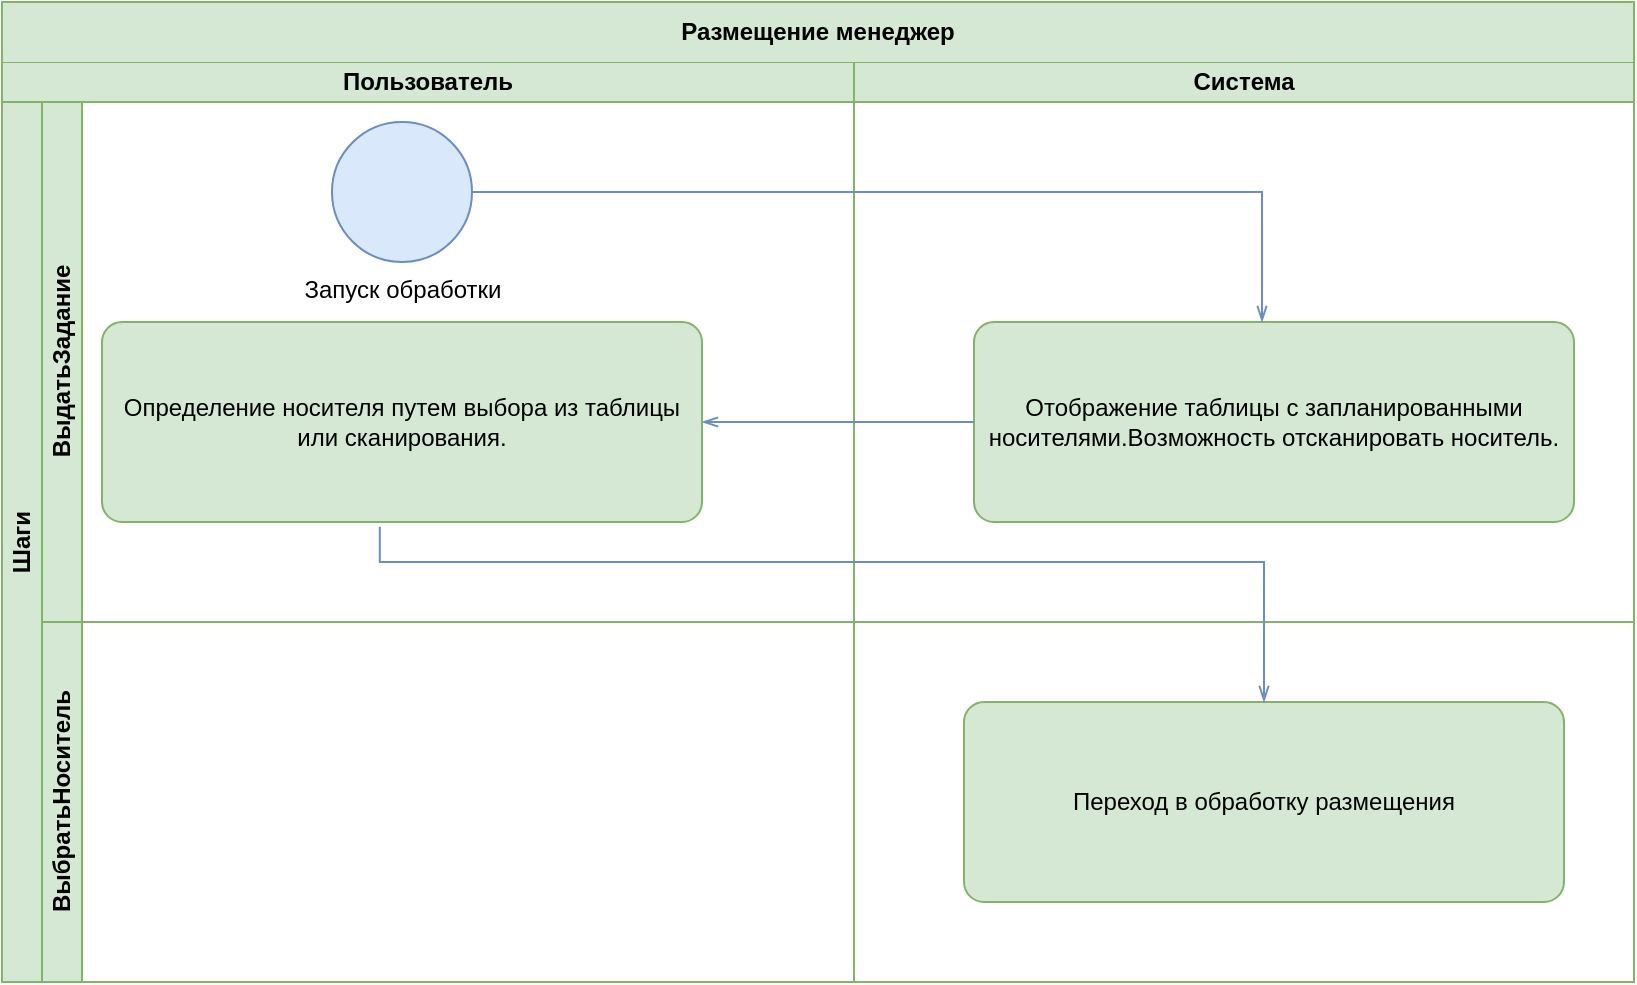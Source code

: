 <mxfile version="20.6.0" type="github">
  <diagram id="lS7HPwzp3S88eX9oaWHC" name="Страница 1">
    <mxGraphModel dx="1414" dy="3125" grid="1" gridSize="10" guides="1" tooltips="1" connect="1" arrows="1" fold="1" page="1" pageScale="1" pageWidth="827" pageHeight="1169" math="0" shadow="0">
      <root>
        <mxCell id="0" />
        <mxCell id="pbdZzH9BzlkMKFEg-Ah4-12" value="Шаги" style="locked=1;" parent="0" visible="0" />
        <mxCell id="1" style="" parent="0" />
        <mxCell id="pbdZzH9BzlkMKFEg-Ah4-5" value="Шаги&lt;br&gt;" style="swimlane;html=1;childLayout=stackLayout;resizeParent=1;resizeParentMax=0;horizontal=0;startSize=20;horizontalStack=0;whiteSpace=wrap;fillColor=#d5e8d4;strokeColor=#82b366;" vertex="1" parent="1">
          <mxGeometry x="6" y="-2280" width="816" height="440" as="geometry" />
        </mxCell>
        <mxCell id="pbdZzH9BzlkMKFEg-Ah4-8" value="ВыдатьЗадание&lt;br&gt;" style="swimlane;html=1;startSize=20;horizontal=0;fillColor=#d5e8d4;strokeColor=#82b366;" vertex="1" parent="pbdZzH9BzlkMKFEg-Ah4-5">
          <mxGeometry x="20" width="796" height="260" as="geometry" />
        </mxCell>
        <mxCell id="pbdZzH9BzlkMKFEg-Ah4-7" value="ВыбратьНоситель" style="swimlane;html=1;startSize=20;horizontal=0;fillColor=#d5e8d4;strokeColor=#82b366;" vertex="1" parent="pbdZzH9BzlkMKFEg-Ah4-5">
          <mxGeometry x="20" y="260" width="796" height="180" as="geometry" />
        </mxCell>
        <mxCell id="pbdZzH9BzlkMKFEg-Ah4-16" value="Пользователь" style="swimlane;startSize=20;whiteSpace=wrap;html=1;fillColor=#d5e8d4;strokeColor=#82b366;" vertex="1" parent="1">
          <mxGeometry x="6" y="-2300" width="426" height="460" as="geometry" />
        </mxCell>
        <mxCell id="pbdZzH9BzlkMKFEg-Ah4-22" value="Определение носителя путем выбора из таблицы или сканирования." style="points=[[0.25,0,0],[0.5,0,0],[0.75,0,0],[1,0.25,0],[1,0.5,0],[1,0.75,0],[0.75,1,0],[0.5,1,0],[0.25,1,0],[0,0.75,0],[0,0.5,0],[0,0.25,0]];shape=mxgraph.bpmn.task;whiteSpace=wrap;rectStyle=rounded;size=10;html=1;taskMarker=abstract;fillColor=#d5e8d4;strokeColor=#82b366;" vertex="1" parent="pbdZzH9BzlkMKFEg-Ah4-16">
          <mxGeometry x="50" y="130" width="300" height="100" as="geometry" />
        </mxCell>
        <mxCell id="pbdZzH9BzlkMKFEg-Ah4-19" value="Запуск обработки" style="points=[[0.145,0.145,0],[0.5,0,0],[0.855,0.145,0],[1,0.5,0],[0.855,0.855,0],[0.5,1,0],[0.145,0.855,0],[0,0.5,0]];shape=mxgraph.bpmn.event;html=1;verticalLabelPosition=bottom;labelBackgroundColor=#ffffff;verticalAlign=top;align=center;perimeter=ellipsePerimeter;outlineConnect=0;aspect=fixed;outline=standard;symbol=general;fillColor=#dae8fc;strokeColor=#6c8ebf;" vertex="1" parent="pbdZzH9BzlkMKFEg-Ah4-16">
          <mxGeometry x="165" y="30" width="70" height="70" as="geometry" />
        </mxCell>
        <mxCell id="pbdZzH9BzlkMKFEg-Ah4-17" value="Система&lt;br&gt;" style="swimlane;startSize=20;whiteSpace=wrap;html=1;fillColor=#d5e8d4;strokeColor=#82b366;" vertex="1" parent="1">
          <mxGeometry x="432" y="-2300" width="390" height="460" as="geometry" />
        </mxCell>
        <mxCell id="pbdZzH9BzlkMKFEg-Ah4-21" value="Отображение таблицы с запланированными носителями.Возможность отсканировать носитель." style="points=[[0.25,0,0],[0.5,0,0],[0.75,0,0],[1,0.25,0],[1,0.5,0],[1,0.75,0],[0.75,1,0],[0.5,1,0],[0.25,1,0],[0,0.75,0],[0,0.5,0],[0,0.25,0]];shape=mxgraph.bpmn.task;whiteSpace=wrap;rectStyle=rounded;size=10;html=1;taskMarker=abstract;fillColor=#d5e8d4;strokeColor=#82b366;" vertex="1" parent="pbdZzH9BzlkMKFEg-Ah4-17">
          <mxGeometry x="60" y="130" width="300" height="100" as="geometry" />
        </mxCell>
        <mxCell id="pbdZzH9BzlkMKFEg-Ah4-26" value="Переход в обработку размещения" style="points=[[0.25,0,0],[0.5,0,0],[0.75,0,0],[1,0.25,0],[1,0.5,0],[1,0.75,0],[0.75,1,0],[0.5,1,0],[0.25,1,0],[0,0.75,0],[0,0.5,0],[0,0.25,0]];shape=mxgraph.bpmn.task;whiteSpace=wrap;rectStyle=rounded;size=10;html=1;taskMarker=abstract;fillColor=#d5e8d4;strokeColor=#82b366;" vertex="1" parent="pbdZzH9BzlkMKFEg-Ah4-17">
          <mxGeometry x="55" y="320" width="300" height="100" as="geometry" />
        </mxCell>
        <mxCell id="pbdZzH9BzlkMKFEg-Ah4-23" value="" style="edgeStyle=elbowEdgeStyle;fontSize=12;html=1;endFill=0;startFill=0;endSize=6;startSize=6;endArrow=openThin;startArrow=none;rounded=0;entryX=1;entryY=0.5;entryDx=0;entryDy=0;entryPerimeter=0;exitX=0;exitY=0.5;exitDx=0;exitDy=0;exitPerimeter=0;fillColor=#dae8fc;strokeColor=#6c8ebf;" edge="1" parent="1" source="pbdZzH9BzlkMKFEg-Ah4-21" target="pbdZzH9BzlkMKFEg-Ah4-22">
          <mxGeometry width="160" relative="1" as="geometry">
            <mxPoint x="326" y="-1900" as="sourcePoint" />
            <mxPoint x="486" y="-1900" as="targetPoint" />
          </mxGeometry>
        </mxCell>
        <mxCell id="pbdZzH9BzlkMKFEg-Ah4-28" value="" style="edgeStyle=elbowEdgeStyle;fontSize=12;html=1;endFill=0;startFill=0;endSize=6;startSize=6;endArrow=openThin;startArrow=none;rounded=0;entryX=0.5;entryY=0;entryDx=0;entryDy=0;entryPerimeter=0;exitX=0.463;exitY=1.024;exitDx=0;exitDy=0;exitPerimeter=0;elbow=vertical;fillColor=#dae8fc;strokeColor=#6c8ebf;" edge="1" parent="1" source="pbdZzH9BzlkMKFEg-Ah4-22" target="pbdZzH9BzlkMKFEg-Ah4-26">
          <mxGeometry width="160" relative="1" as="geometry">
            <mxPoint x="216" y="-1900" as="sourcePoint" />
            <mxPoint x="636" y="-1900" as="targetPoint" />
            <Array as="points">
              <mxPoint x="496" y="-2050" />
              <mxPoint x="456" y="-2060" />
              <mxPoint x="426" y="-1900" />
            </Array>
          </mxGeometry>
        </mxCell>
        <mxCell id="pbdZzH9BzlkMKFEg-Ah4-24" value="" style="edgeStyle=elbowEdgeStyle;fontSize=12;html=1;endFill=0;startFill=0;endSize=6;startSize=6;endArrow=openThin;startArrow=none;rounded=0;exitX=1;exitY=0.5;exitDx=0;exitDy=0;exitPerimeter=0;fillColor=#dae8fc;strokeColor=#6c8ebf;" edge="1" parent="1" source="pbdZzH9BzlkMKFEg-Ah4-19" target="pbdZzH9BzlkMKFEg-Ah4-21">
          <mxGeometry width="160" relative="1" as="geometry">
            <mxPoint x="696" y="-2200.5" as="sourcePoint" />
            <mxPoint x="636" y="-2080" as="targetPoint" />
            <Array as="points">
              <mxPoint x="636" y="-2130" />
            </Array>
          </mxGeometry>
        </mxCell>
        <mxCell id="pbdZzH9BzlkMKFEg-Ah4-14" value="Система/Пользователь" style="" parent="0" />
        <mxCell id="pbdZzH9BzlkMKFEg-Ah4-44" value="Размещение менеджер" style="swimlane;html=1;startSize=100;fontStyle=1;collapsible=0;horizontal=1;swimlaneLine=0;fillColor=#d5e8d4;whiteSpace=wrap;strokeColor=#82b366;" vertex="1" parent="pbdZzH9BzlkMKFEg-Ah4-14">
          <mxGeometry x="6" y="-2330" width="816" height="30" as="geometry" />
        </mxCell>
      </root>
    </mxGraphModel>
  </diagram>
</mxfile>
